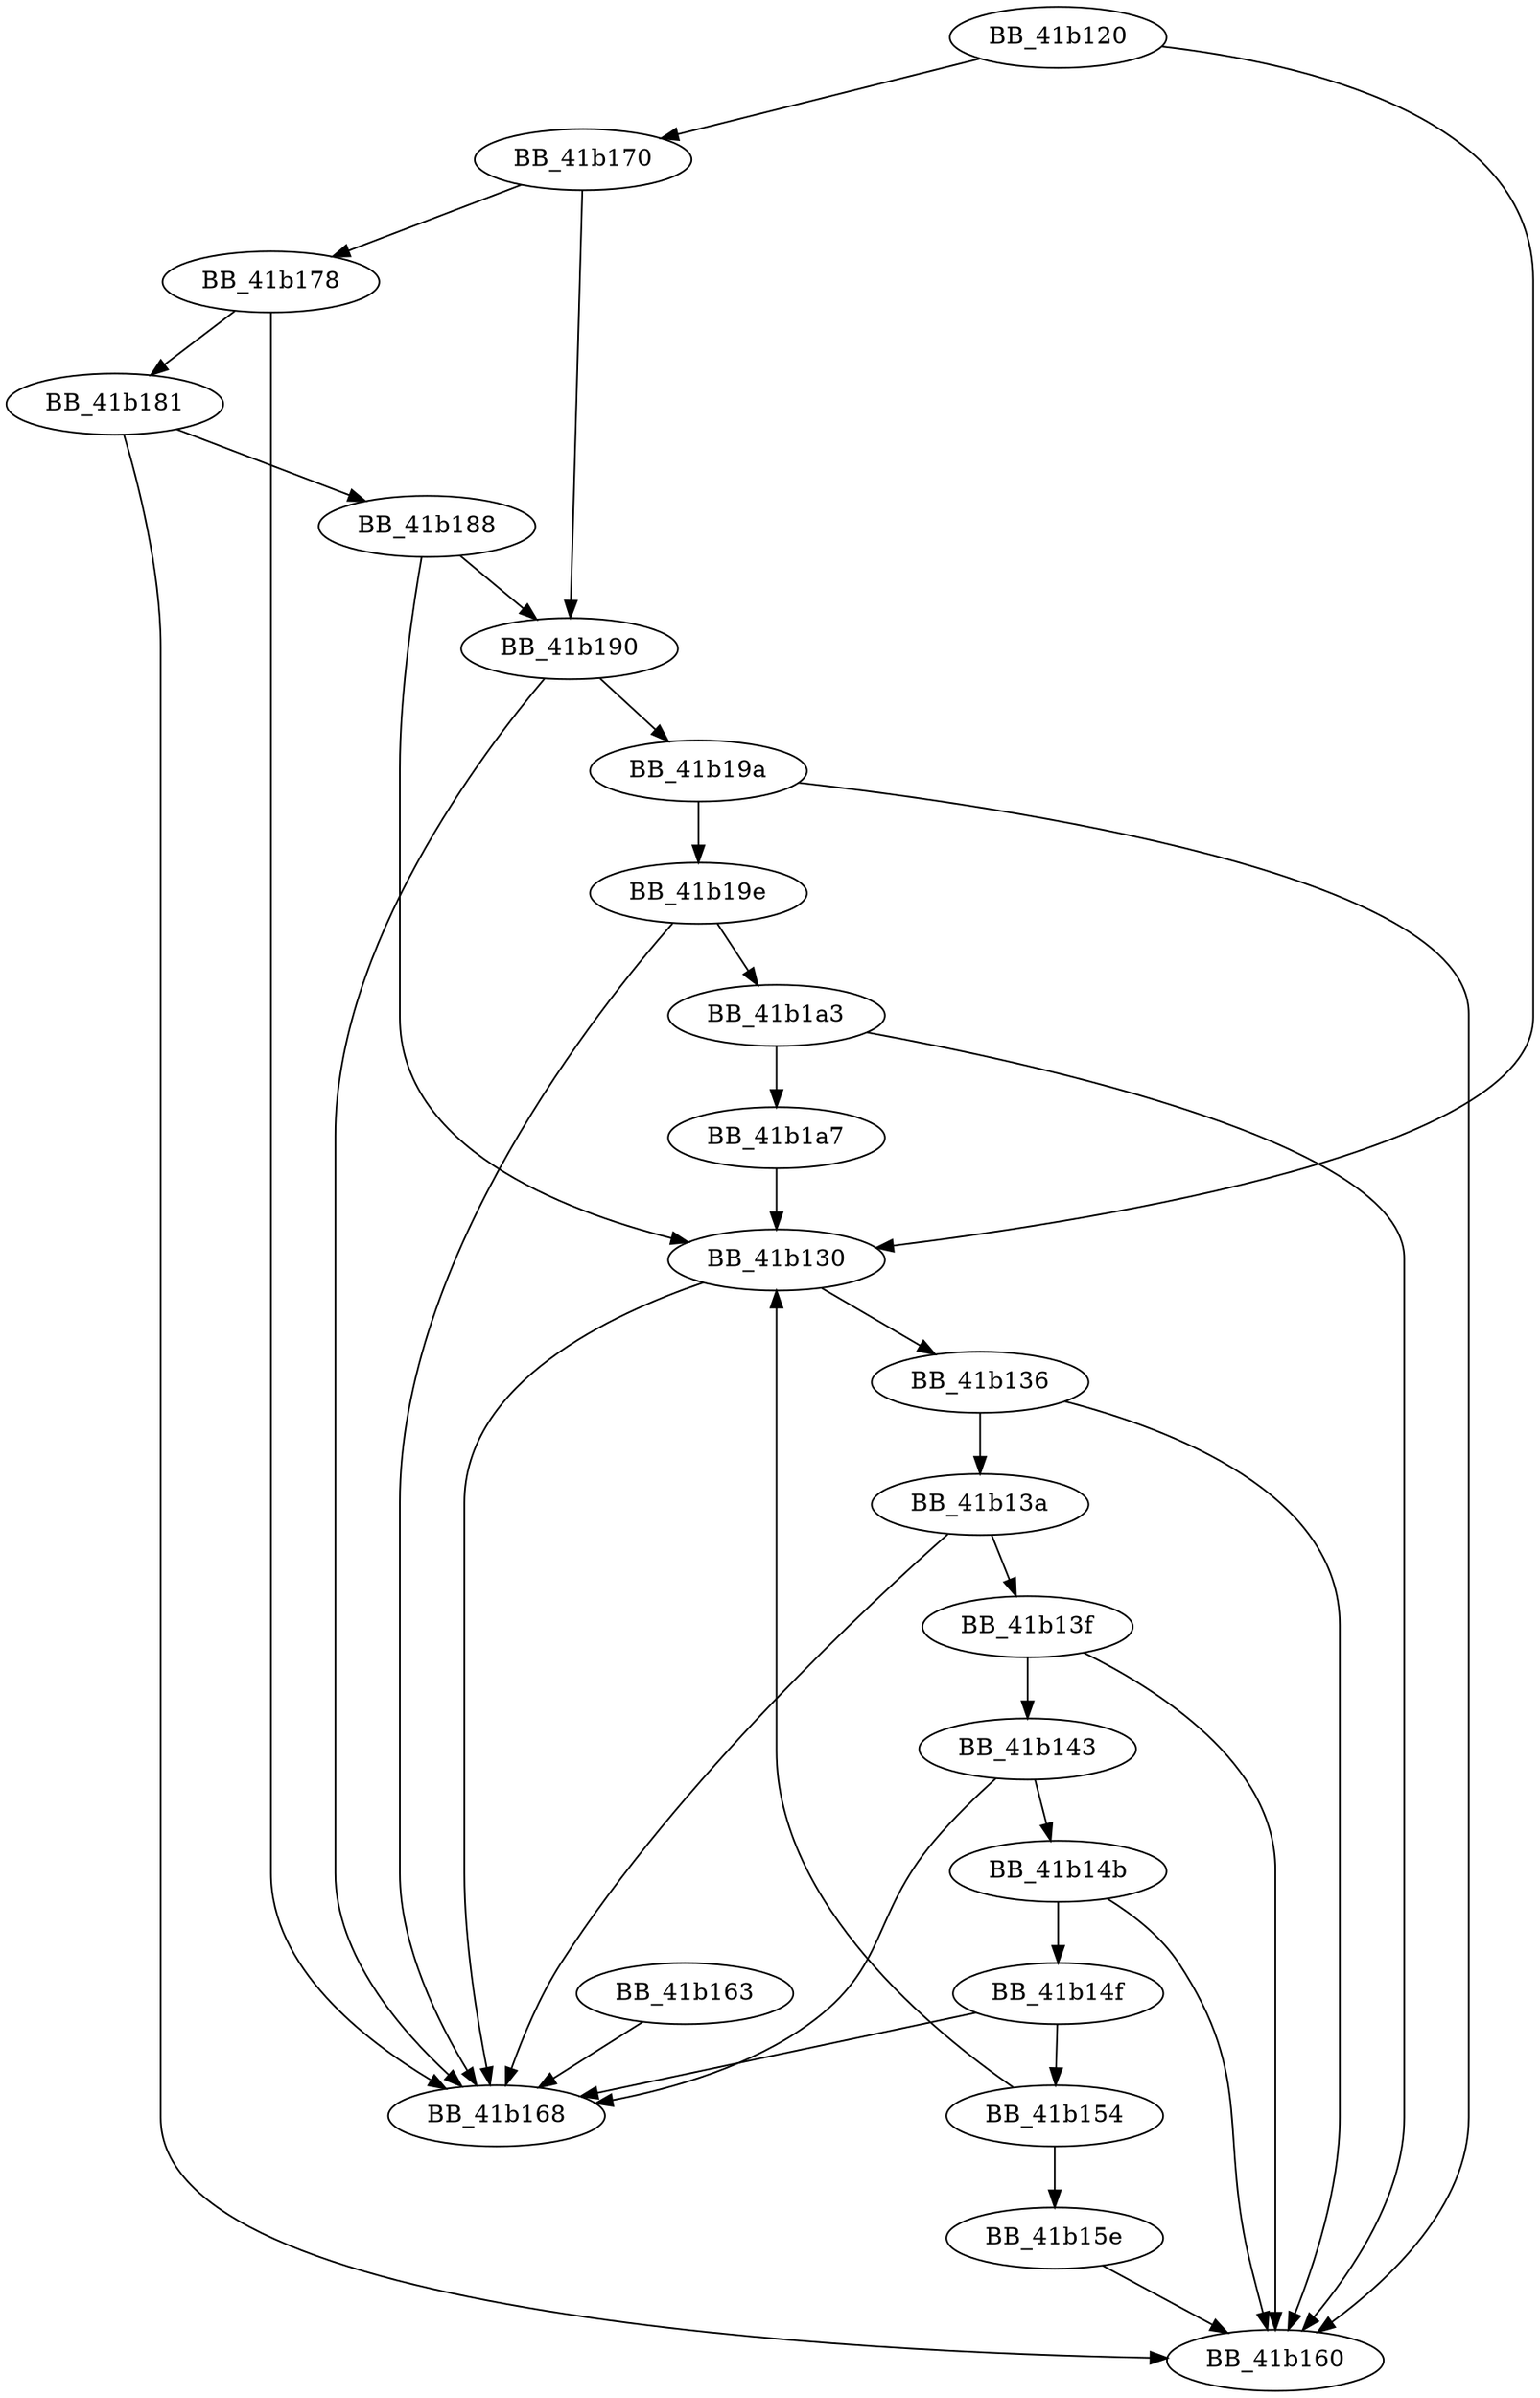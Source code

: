 DiGraph _strcmp{
BB_41b120->BB_41b130
BB_41b120->BB_41b170
BB_41b130->BB_41b136
BB_41b130->BB_41b168
BB_41b136->BB_41b13a
BB_41b136->BB_41b160
BB_41b13a->BB_41b13f
BB_41b13a->BB_41b168
BB_41b13f->BB_41b143
BB_41b13f->BB_41b160
BB_41b143->BB_41b14b
BB_41b143->BB_41b168
BB_41b14b->BB_41b14f
BB_41b14b->BB_41b160
BB_41b14f->BB_41b154
BB_41b14f->BB_41b168
BB_41b154->BB_41b130
BB_41b154->BB_41b15e
BB_41b15e->BB_41b160
BB_41b163->BB_41b168
BB_41b170->BB_41b178
BB_41b170->BB_41b190
BB_41b178->BB_41b168
BB_41b178->BB_41b181
BB_41b181->BB_41b160
BB_41b181->BB_41b188
BB_41b188->BB_41b130
BB_41b188->BB_41b190
BB_41b190->BB_41b168
BB_41b190->BB_41b19a
BB_41b19a->BB_41b160
BB_41b19a->BB_41b19e
BB_41b19e->BB_41b168
BB_41b19e->BB_41b1a3
BB_41b1a3->BB_41b160
BB_41b1a3->BB_41b1a7
BB_41b1a7->BB_41b130
}
